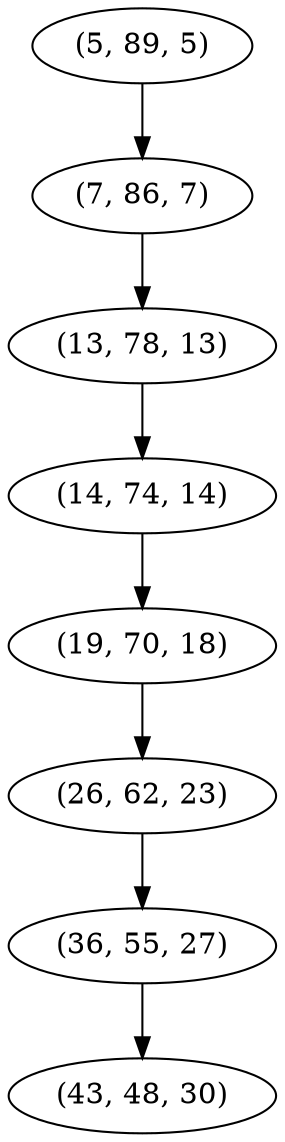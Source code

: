 digraph tree {
    "(5, 89, 5)";
    "(7, 86, 7)";
    "(13, 78, 13)";
    "(14, 74, 14)";
    "(19, 70, 18)";
    "(26, 62, 23)";
    "(36, 55, 27)";
    "(43, 48, 30)";
    "(5, 89, 5)" -> "(7, 86, 7)";
    "(7, 86, 7)" -> "(13, 78, 13)";
    "(13, 78, 13)" -> "(14, 74, 14)";
    "(14, 74, 14)" -> "(19, 70, 18)";
    "(19, 70, 18)" -> "(26, 62, 23)";
    "(26, 62, 23)" -> "(36, 55, 27)";
    "(36, 55, 27)" -> "(43, 48, 30)";
}
